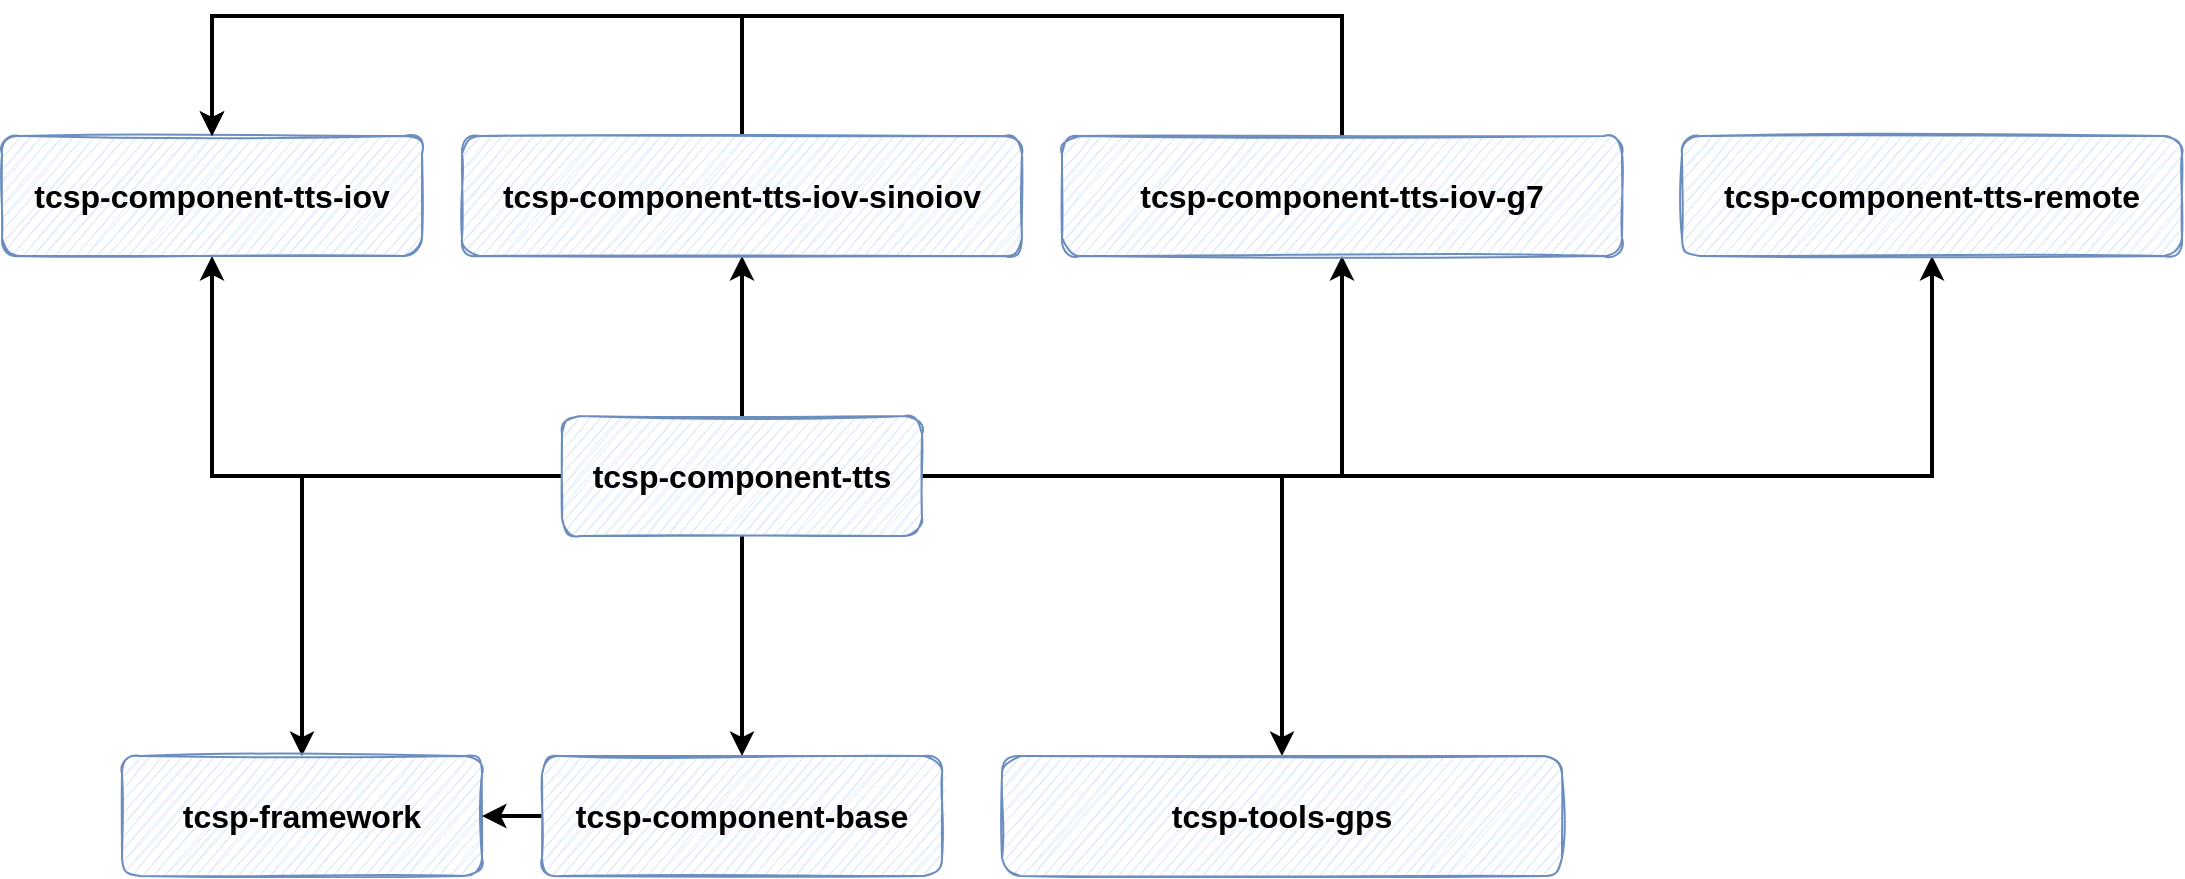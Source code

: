 <mxfile version="20.3.0" type="device"><diagram id="Jqc0pNZaaVELtfqodvso" name="第 1 页"><mxGraphModel dx="1097" dy="1553" grid="1" gridSize="10" guides="1" tooltips="1" connect="1" arrows="1" fold="1" page="1" pageScale="1" pageWidth="1169" pageHeight="827" math="0" shadow="0"><root><mxCell id="0"/><mxCell id="1" parent="0"/><mxCell id="QNVkmUYRrf6Z8Q4wk2sO-4" style="edgeStyle=orthogonalEdgeStyle;rounded=0;orthogonalLoop=1;jettySize=auto;html=1;strokeWidth=2;" edge="1" parent="1" source="agTTt30FJLHiAx9CCglc-1" target="QNVkmUYRrf6Z8Q4wk2sO-2"><mxGeometry relative="1" as="geometry"/></mxCell><mxCell id="QNVkmUYRrf6Z8Q4wk2sO-5" style="edgeStyle=orthogonalEdgeStyle;rounded=0;orthogonalLoop=1;jettySize=auto;html=1;strokeWidth=2;" edge="1" parent="1" source="agTTt30FJLHiAx9CCglc-1" target="QNVkmUYRrf6Z8Q4wk2sO-3"><mxGeometry relative="1" as="geometry"/></mxCell><mxCell id="QNVkmUYRrf6Z8Q4wk2sO-6" style="edgeStyle=orthogonalEdgeStyle;rounded=0;orthogonalLoop=1;jettySize=auto;html=1;strokeWidth=2;" edge="1" parent="1" source="agTTt30FJLHiAx9CCglc-1" target="QNVkmUYRrf6Z8Q4wk2sO-1"><mxGeometry relative="1" as="geometry"/></mxCell><mxCell id="QNVkmUYRrf6Z8Q4wk2sO-12" style="edgeStyle=orthogonalEdgeStyle;rounded=0;orthogonalLoop=1;jettySize=auto;html=1;strokeWidth=2;" edge="1" parent="1" source="agTTt30FJLHiAx9CCglc-1" target="QNVkmUYRrf6Z8Q4wk2sO-8"><mxGeometry relative="1" as="geometry"/></mxCell><mxCell id="QNVkmUYRrf6Z8Q4wk2sO-13" style="edgeStyle=orthogonalEdgeStyle;rounded=0;orthogonalLoop=1;jettySize=auto;html=1;strokeWidth=2;" edge="1" parent="1" source="agTTt30FJLHiAx9CCglc-1" target="QNVkmUYRrf6Z8Q4wk2sO-9"><mxGeometry relative="1" as="geometry"/></mxCell><mxCell id="QNVkmUYRrf6Z8Q4wk2sO-14" style="edgeStyle=orthogonalEdgeStyle;rounded=0;orthogonalLoop=1;jettySize=auto;html=1;strokeWidth=2;" edge="1" parent="1" source="agTTt30FJLHiAx9CCglc-1" target="QNVkmUYRrf6Z8Q4wk2sO-10"><mxGeometry relative="1" as="geometry"/></mxCell><mxCell id="QNVkmUYRrf6Z8Q4wk2sO-17" style="edgeStyle=orthogonalEdgeStyle;rounded=0;orthogonalLoop=1;jettySize=auto;html=1;strokeWidth=2;" edge="1" parent="1" source="agTTt30FJLHiAx9CCglc-1" target="QNVkmUYRrf6Z8Q4wk2sO-11"><mxGeometry relative="1" as="geometry"/></mxCell><mxCell id="agTTt30FJLHiAx9CCglc-1" value="&lt;font style=&quot;font-size: 16px;&quot;&gt;&lt;b&gt;tcsp-component-tts&lt;/b&gt;&lt;/font&gt;" style="rounded=1;whiteSpace=wrap;html=1;sketch=1;fillColor=#dae8fc;strokeColor=#6c8ebf;" parent="1" vertex="1"><mxGeometry x="310" y="90" width="180" height="60" as="geometry"/></mxCell><mxCell id="QNVkmUYRrf6Z8Q4wk2sO-1" value="&lt;font style=&quot;font-size: 16px;&quot;&gt;&lt;b&gt;tcsp-framework&lt;/b&gt;&lt;/font&gt;" style="rounded=1;whiteSpace=wrap;html=1;sketch=1;fillColor=#dae8fc;strokeColor=#6c8ebf;" vertex="1" parent="1"><mxGeometry x="90" y="260" width="180" height="60" as="geometry"/></mxCell><mxCell id="QNVkmUYRrf6Z8Q4wk2sO-7" style="edgeStyle=orthogonalEdgeStyle;rounded=0;orthogonalLoop=1;jettySize=auto;html=1;strokeWidth=2;" edge="1" parent="1" source="QNVkmUYRrf6Z8Q4wk2sO-2" target="QNVkmUYRrf6Z8Q4wk2sO-1"><mxGeometry relative="1" as="geometry"/></mxCell><mxCell id="QNVkmUYRrf6Z8Q4wk2sO-2" value="&lt;font style=&quot;font-size: 16px;&quot;&gt;&lt;b&gt;tcsp-component-base&lt;/b&gt;&lt;/font&gt;" style="rounded=1;whiteSpace=wrap;html=1;sketch=1;fillColor=#dae8fc;strokeColor=#6c8ebf;" vertex="1" parent="1"><mxGeometry x="300" y="260" width="200" height="60" as="geometry"/></mxCell><mxCell id="QNVkmUYRrf6Z8Q4wk2sO-3" value="&lt;font style=&quot;font-size: 16px;&quot;&gt;&lt;b&gt;tcsp-component-tts-remote&lt;/b&gt;&lt;/font&gt;" style="rounded=1;whiteSpace=wrap;html=1;sketch=1;fillColor=#dae8fc;strokeColor=#6c8ebf;" vertex="1" parent="1"><mxGeometry x="870" y="-50" width="250" height="60" as="geometry"/></mxCell><mxCell id="QNVkmUYRrf6Z8Q4wk2sO-8" value="&lt;font style=&quot;font-size: 16px;&quot;&gt;&lt;b&gt;tcsp-component-tts-iov&lt;/b&gt;&lt;/font&gt;" style="rounded=1;whiteSpace=wrap;html=1;sketch=1;fillColor=#dae8fc;strokeColor=#6c8ebf;" vertex="1" parent="1"><mxGeometry x="30" y="-50" width="210" height="60" as="geometry"/></mxCell><mxCell id="QNVkmUYRrf6Z8Q4wk2sO-16" style="edgeStyle=orthogonalEdgeStyle;rounded=0;orthogonalLoop=1;jettySize=auto;html=1;entryX=0.5;entryY=0;entryDx=0;entryDy=0;strokeWidth=2;" edge="1" parent="1" source="QNVkmUYRrf6Z8Q4wk2sO-9" target="QNVkmUYRrf6Z8Q4wk2sO-8"><mxGeometry relative="1" as="geometry"><Array as="points"><mxPoint x="400" y="-110"/><mxPoint x="135" y="-110"/></Array></mxGeometry></mxCell><mxCell id="QNVkmUYRrf6Z8Q4wk2sO-9" value="&lt;font style=&quot;font-size: 16px;&quot;&gt;&lt;b&gt;tcsp-component-tts-iov-sinoiov&lt;/b&gt;&lt;/font&gt;" style="rounded=1;whiteSpace=wrap;html=1;sketch=1;fillColor=#dae8fc;strokeColor=#6c8ebf;" vertex="1" parent="1"><mxGeometry x="260" y="-50" width="280" height="60" as="geometry"/></mxCell><mxCell id="QNVkmUYRrf6Z8Q4wk2sO-15" style="edgeStyle=orthogonalEdgeStyle;rounded=0;orthogonalLoop=1;jettySize=auto;html=1;strokeWidth=2;entryX=0.5;entryY=0;entryDx=0;entryDy=0;" edge="1" parent="1" source="QNVkmUYRrf6Z8Q4wk2sO-10" target="QNVkmUYRrf6Z8Q4wk2sO-8"><mxGeometry relative="1" as="geometry"><mxPoint x="700" y="-190" as="targetPoint"/><Array as="points"><mxPoint x="700" y="-110"/><mxPoint x="135" y="-110"/></Array></mxGeometry></mxCell><mxCell id="QNVkmUYRrf6Z8Q4wk2sO-10" value="&lt;font style=&quot;font-size: 16px;&quot;&gt;&lt;b&gt;tcsp-component-tts-iov-g7&lt;/b&gt;&lt;/font&gt;" style="rounded=1;whiteSpace=wrap;html=1;sketch=1;fillColor=#dae8fc;strokeColor=#6c8ebf;" vertex="1" parent="1"><mxGeometry x="560" y="-50" width="280" height="60" as="geometry"/></mxCell><mxCell id="QNVkmUYRrf6Z8Q4wk2sO-11" value="&lt;font style=&quot;font-size: 16px;&quot;&gt;&lt;b&gt;tcsp-tools-gps&lt;/b&gt;&lt;/font&gt;" style="rounded=1;whiteSpace=wrap;html=1;sketch=1;fillColor=#dae8fc;strokeColor=#6c8ebf;" vertex="1" parent="1"><mxGeometry x="530" y="260" width="280" height="60" as="geometry"/></mxCell></root></mxGraphModel></diagram></mxfile>